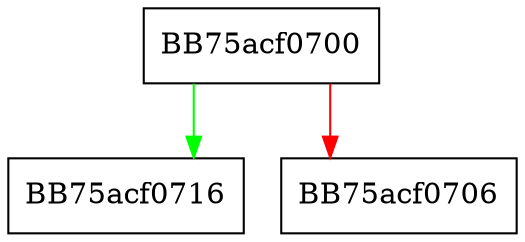 digraph manage {
  node [shape="box"];
  graph [splines=ortho];
  BB75acf0700 -> BB75acf0716 [color="green"];
  BB75acf0700 -> BB75acf0706 [color="red"];
}
